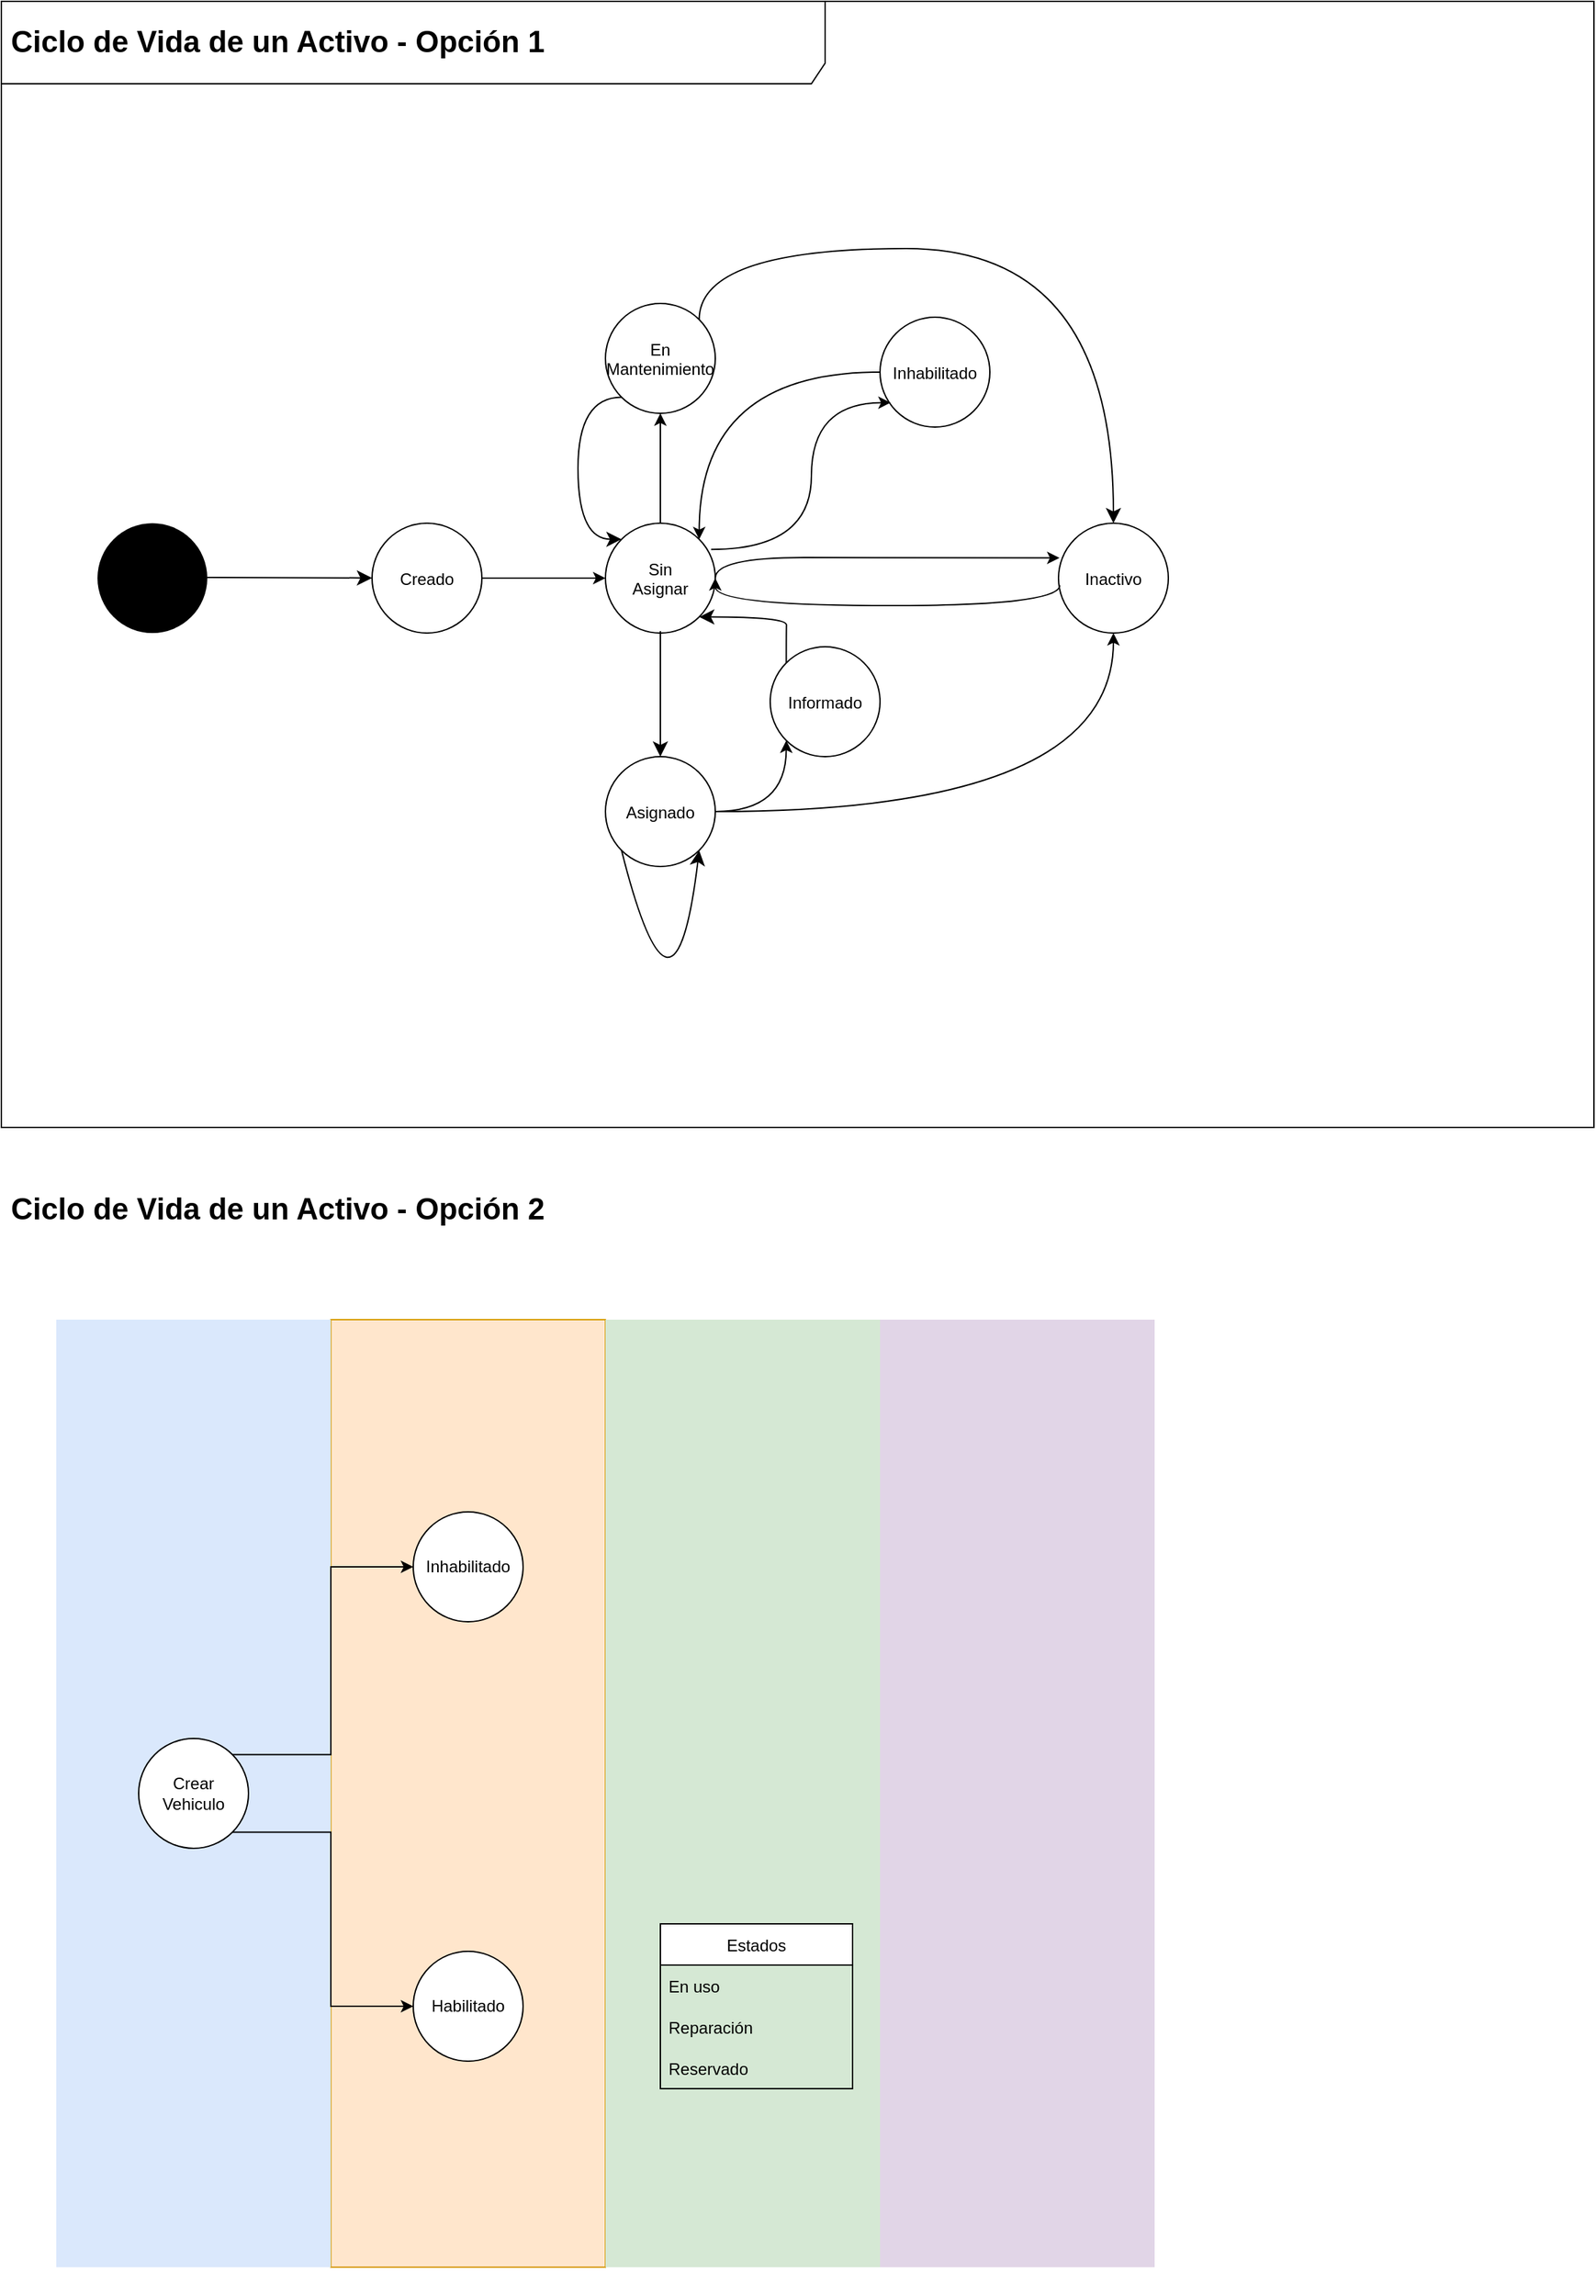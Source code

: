 <mxfile version="16.2.7" type="github">
  <diagram id="9fw6fWgfyL_nY5y5QZao" name="Opción 1">
    <mxGraphModel dx="1422" dy="762" grid="1" gridSize="10" guides="1" tooltips="1" connect="1" arrows="1" fold="1" page="1" pageScale="1" pageWidth="1169" pageHeight="827" math="0" shadow="0">
      <root>
        <mxCell id="0" />
        <mxCell id="1" parent="0" />
        <mxCell id="56lBwPPq4AMo4LWb5H_u-5" value="" style="rounded=0;whiteSpace=wrap;html=1;fillColor=#ffe6cc;strokeColor=#d79b00;" vertex="1" parent="1">
          <mxGeometry x="240" y="960" width="200" height="690" as="geometry" />
        </mxCell>
        <mxCell id="56lBwPPq4AMo4LWb5H_u-1" value="&lt;font style=&quot;font-size: 22px&quot;&gt;&lt;b&gt;Ciclo de Vida de un Activo - Opción 2&lt;/b&gt;&lt;/font&gt;" style="shape=umlFrame;whiteSpace=wrap;html=1;width=600;height=60;boundedLbl=1;verticalAlign=middle;align=left;spacingLeft=5;strokeColor=none;" vertex="1" parent="1">
          <mxGeometry y="850" width="1160" height="820" as="geometry" />
        </mxCell>
        <mxCell id="56lBwPPq4AMo4LWb5H_u-4" value="" style="rounded=0;whiteSpace=wrap;html=1;fillColor=#dae8fc;strokeColor=none;" vertex="1" parent="1">
          <mxGeometry x="40" y="960" width="200" height="690" as="geometry" />
        </mxCell>
        <mxCell id="5fb2iIqXQqe1BXmPkbBv-1" value="" style="ellipse;fillColor=#000000;strokeColor=none;" parent="1" vertex="1">
          <mxGeometry x="70" y="380" width="80" height="80" as="geometry" />
        </mxCell>
        <mxCell id="5fb2iIqXQqe1BXmPkbBv-6" value="" style="edgeStyle=orthogonalEdgeStyle;rounded=0;orthogonalLoop=1;jettySize=auto;html=1;endArrow=classic;endFill=1;curved=1;exitX=1;exitY=0.5;exitDx=0;exitDy=0;entryX=0;entryY=0.5;entryDx=0;entryDy=0;" parent="1" source="5fb2iIqXQqe1BXmPkbBv-3" target="5fb2iIqXQqe1BXmPkbBv-5" edge="1">
          <mxGeometry relative="1" as="geometry" />
        </mxCell>
        <mxCell id="5fb2iIqXQqe1BXmPkbBv-3" value="Creado" style="ellipse;fillColor=#ffffff;strokeColor=#000000;" parent="1" vertex="1">
          <mxGeometry x="270" y="380" width="80" height="80" as="geometry" />
        </mxCell>
        <mxCell id="5fb2iIqXQqe1BXmPkbBv-4" value="" style="endArrow=classic;startArrow=none;endFill=1;startFill=0;endSize=8;html=1;verticalAlign=bottom;labelBackgroundColor=none;strokeWidth=1;rounded=0;" parent="1" target="5fb2iIqXQqe1BXmPkbBv-3" edge="1">
          <mxGeometry width="160" relative="1" as="geometry">
            <mxPoint x="150" y="419.44" as="sourcePoint" />
            <mxPoint x="270" y="419" as="targetPoint" />
          </mxGeometry>
        </mxCell>
        <mxCell id="5fb2iIqXQqe1BXmPkbBv-15" value="" style="edgeStyle=orthogonalEdgeStyle;curved=1;rounded=0;orthogonalLoop=1;jettySize=auto;html=1;endArrow=classic;endFill=1;exitX=0.5;exitY=0;exitDx=0;exitDy=0;entryX=0.5;entryY=1;entryDx=0;entryDy=0;" parent="1" source="5fb2iIqXQqe1BXmPkbBv-5" target="5fb2iIqXQqe1BXmPkbBv-14" edge="1">
          <mxGeometry relative="1" as="geometry">
            <Array as="points">
              <mxPoint x="480" y="340" />
              <mxPoint x="480" y="340" />
            </Array>
          </mxGeometry>
        </mxCell>
        <mxCell id="5fb2iIqXQqe1BXmPkbBv-5" value="Sin&#xa;Asignar" style="ellipse;fillColor=#ffffff;strokeColor=#000000;" parent="1" vertex="1">
          <mxGeometry x="440" y="380" width="80" height="80" as="geometry" />
        </mxCell>
        <mxCell id="5fb2iIqXQqe1BXmPkbBv-10" value="" style="edgeStyle=orthogonalEdgeStyle;curved=1;rounded=0;orthogonalLoop=1;jettySize=auto;html=1;endArrow=classic;endFill=1;entryX=0;entryY=1;entryDx=0;entryDy=0;" parent="1" source="5fb2iIqXQqe1BXmPkbBv-7" target="5fb2iIqXQqe1BXmPkbBv-9" edge="1">
          <mxGeometry relative="1" as="geometry">
            <Array as="points">
              <mxPoint x="572" y="590" />
            </Array>
          </mxGeometry>
        </mxCell>
        <mxCell id="5fb2iIqXQqe1BXmPkbBv-23" value="" style="edgeStyle=orthogonalEdgeStyle;curved=1;rounded=0;orthogonalLoop=1;jettySize=auto;html=1;endArrow=classic;endFill=1;" parent="1" source="5fb2iIqXQqe1BXmPkbBv-7" target="5fb2iIqXQqe1BXmPkbBv-22" edge="1">
          <mxGeometry relative="1" as="geometry" />
        </mxCell>
        <mxCell id="5fb2iIqXQqe1BXmPkbBv-7" value="Asignado" style="ellipse;fillColor=#ffffff;strokeColor=#000000;" parent="1" vertex="1">
          <mxGeometry x="440" y="550" width="80" height="80" as="geometry" />
        </mxCell>
        <mxCell id="5fb2iIqXQqe1BXmPkbBv-9" value="Informado" style="ellipse;fillColor=#ffffff;strokeColor=#000000;" parent="1" vertex="1">
          <mxGeometry x="560" y="470" width="80" height="80" as="geometry" />
        </mxCell>
        <mxCell id="5fb2iIqXQqe1BXmPkbBv-11" value="" style="endArrow=classic;startArrow=none;endFill=1;startFill=0;endSize=8;html=1;verticalAlign=bottom;labelBackgroundColor=none;strokeWidth=1;rounded=0;entryX=1;entryY=1;entryDx=0;entryDy=0;exitX=0;exitY=0;exitDx=0;exitDy=0;edgeStyle=orthogonalEdgeStyle;curved=1;" parent="1" source="5fb2iIqXQqe1BXmPkbBv-9" target="5fb2iIqXQqe1BXmPkbBv-5" edge="1">
          <mxGeometry width="160" relative="1" as="geometry">
            <mxPoint x="160" y="429.44" as="sourcePoint" />
            <mxPoint x="280" y="430" as="targetPoint" />
            <Array as="points">
              <mxPoint x="572" y="460" />
              <mxPoint x="572" y="448" />
            </Array>
          </mxGeometry>
        </mxCell>
        <mxCell id="5fb2iIqXQqe1BXmPkbBv-12" value="" style="endArrow=classic;startArrow=none;endFill=1;startFill=0;endSize=8;html=1;verticalAlign=bottom;labelBackgroundColor=none;strokeWidth=1;rounded=0;exitX=0.5;exitY=1;exitDx=0;exitDy=0;entryX=0.5;entryY=0;entryDx=0;entryDy=0;edgeStyle=orthogonalEdgeStyle;curved=1;" parent="1" source="5fb2iIqXQqe1BXmPkbBv-5" target="5fb2iIqXQqe1BXmPkbBv-7" edge="1">
          <mxGeometry width="160" relative="1" as="geometry">
            <mxPoint x="170" y="439.44" as="sourcePoint" />
            <mxPoint x="290" y="440" as="targetPoint" />
            <Array as="points">
              <mxPoint x="480" y="450" />
              <mxPoint x="480" y="450" />
            </Array>
          </mxGeometry>
        </mxCell>
        <mxCell id="5fb2iIqXQqe1BXmPkbBv-13" value="" style="endArrow=classic;startArrow=none;endFill=1;startFill=0;endSize=8;html=1;verticalAlign=bottom;labelBackgroundColor=none;strokeWidth=1;rounded=0;exitX=0;exitY=1;exitDx=0;exitDy=0;entryX=1;entryY=1;entryDx=0;entryDy=0;edgeStyle=orthogonalEdgeStyle;curved=1;" parent="1" source="5fb2iIqXQqe1BXmPkbBv-7" target="5fb2iIqXQqe1BXmPkbBv-7" edge="1">
          <mxGeometry width="160" relative="1" as="geometry">
            <mxPoint x="180" y="449.44" as="sourcePoint" />
            <mxPoint x="300" y="450" as="targetPoint" />
            <Array as="points">
              <mxPoint x="490" y="770" />
            </Array>
          </mxGeometry>
        </mxCell>
        <mxCell id="5fb2iIqXQqe1BXmPkbBv-14" value="En &#xa;Mantenimiento" style="ellipse;fillColor=#ffffff;strokeColor=#000000;" parent="1" vertex="1">
          <mxGeometry x="440" y="220" width="80" height="80" as="geometry" />
        </mxCell>
        <mxCell id="5fb2iIqXQqe1BXmPkbBv-16" value="Inhabilitado" style="ellipse;fillColor=#ffffff;strokeColor=#000000;" parent="1" vertex="1">
          <mxGeometry x="640" y="230" width="80" height="80" as="geometry" />
        </mxCell>
        <mxCell id="5fb2iIqXQqe1BXmPkbBv-18" value="" style="endArrow=classic;startArrow=none;endFill=1;startFill=0;endSize=8;html=1;verticalAlign=bottom;labelBackgroundColor=none;strokeWidth=1;rounded=0;exitX=0;exitY=1;exitDx=0;exitDy=0;entryX=0;entryY=0;entryDx=0;entryDy=0;edgeStyle=orthogonalEdgeStyle;curved=1;" parent="1" source="5fb2iIqXQqe1BXmPkbBv-14" target="5fb2iIqXQqe1BXmPkbBv-5" edge="1">
          <mxGeometry width="160" relative="1" as="geometry">
            <mxPoint x="190" y="459.44" as="sourcePoint" />
            <mxPoint x="310" y="460" as="targetPoint" />
            <Array as="points">
              <mxPoint x="420" y="288" />
              <mxPoint x="420" y="392" />
            </Array>
          </mxGeometry>
        </mxCell>
        <mxCell id="5fb2iIqXQqe1BXmPkbBv-21" value="" style="edgeStyle=orthogonalEdgeStyle;curved=1;rounded=0;orthogonalLoop=1;jettySize=auto;html=1;endArrow=classic;endFill=1;exitX=0;exitY=0.5;exitDx=0;exitDy=0;entryX=1;entryY=0;entryDx=0;entryDy=0;" parent="1" source="5fb2iIqXQqe1BXmPkbBv-16" target="5fb2iIqXQqe1BXmPkbBv-5" edge="1">
          <mxGeometry relative="1" as="geometry">
            <mxPoint x="530.0" y="260.048" as="sourcePoint" />
            <mxPoint x="850" y="210" as="targetPoint" />
            <Array as="points">
              <mxPoint x="509" y="270" />
            </Array>
          </mxGeometry>
        </mxCell>
        <mxCell id="5fb2iIqXQqe1BXmPkbBv-22" value="Inactivo" style="ellipse;fillColor=#ffffff;strokeColor=#000000;" parent="1" vertex="1">
          <mxGeometry x="770" y="380" width="80" height="80" as="geometry" />
        </mxCell>
        <mxCell id="5fb2iIqXQqe1BXmPkbBv-24" value="" style="endArrow=classic;startArrow=none;endFill=1;startFill=0;endSize=8;html=1;verticalAlign=bottom;labelBackgroundColor=none;strokeWidth=1;rounded=0;exitX=1;exitY=0;exitDx=0;exitDy=0;entryX=0.5;entryY=0;entryDx=0;entryDy=0;edgeStyle=orthogonalEdgeStyle;curved=1;" parent="1" source="5fb2iIqXQqe1BXmPkbBv-14" target="5fb2iIqXQqe1BXmPkbBv-22" edge="1">
          <mxGeometry width="160" relative="1" as="geometry">
            <mxPoint x="461.716" y="298.284" as="sourcePoint" />
            <mxPoint x="461.716" y="401.716" as="targetPoint" />
            <Array as="points">
              <mxPoint x="508" y="180" />
              <mxPoint x="810" y="180" />
            </Array>
          </mxGeometry>
        </mxCell>
        <mxCell id="5fb2iIqXQqe1BXmPkbBv-25" value="" style="edgeStyle=orthogonalEdgeStyle;rounded=0;orthogonalLoop=1;jettySize=auto;html=1;endArrow=classic;endFill=1;curved=1;exitX=1;exitY=0.5;exitDx=0;exitDy=0;entryX=0.009;entryY=0.316;entryDx=0;entryDy=0;entryPerimeter=0;" parent="1" source="5fb2iIqXQqe1BXmPkbBv-5" target="5fb2iIqXQqe1BXmPkbBv-22" edge="1">
          <mxGeometry relative="1" as="geometry">
            <mxPoint x="360" y="430" as="sourcePoint" />
            <mxPoint x="450" y="430" as="targetPoint" />
            <Array as="points">
              <mxPoint x="520" y="405" />
              <mxPoint x="650" y="405" />
            </Array>
          </mxGeometry>
        </mxCell>
        <mxCell id="5fb2iIqXQqe1BXmPkbBv-26" value="" style="edgeStyle=orthogonalEdgeStyle;curved=1;rounded=0;orthogonalLoop=1;jettySize=auto;html=1;endArrow=classic;endFill=1;exitX=0.962;exitY=0.239;exitDx=0;exitDy=0;entryX=0.097;entryY=0.778;entryDx=0;entryDy=0;entryPerimeter=0;exitPerimeter=0;" parent="1" source="5fb2iIqXQqe1BXmPkbBv-5" target="5fb2iIqXQqe1BXmPkbBv-16" edge="1">
          <mxGeometry relative="1" as="geometry">
            <mxPoint x="490" y="390.0" as="sourcePoint" />
            <mxPoint x="490" y="310" as="targetPoint" />
            <Array as="points">
              <mxPoint x="590" y="399" />
              <mxPoint x="590" y="292" />
            </Array>
          </mxGeometry>
        </mxCell>
        <mxCell id="5fb2iIqXQqe1BXmPkbBv-27" value="" style="edgeStyle=orthogonalEdgeStyle;rounded=0;orthogonalLoop=1;jettySize=auto;html=1;endArrow=classic;endFill=1;curved=1;entryX=1;entryY=0.5;entryDx=0;entryDy=0;exitX=0.011;exitY=0.566;exitDx=0;exitDy=0;exitPerimeter=0;" parent="1" source="5fb2iIqXQqe1BXmPkbBv-22" target="5fb2iIqXQqe1BXmPkbBv-5" edge="1">
          <mxGeometry relative="1" as="geometry">
            <mxPoint x="760" y="480" as="sourcePoint" />
            <mxPoint x="780.72" y="415.28" as="targetPoint" />
            <Array as="points">
              <mxPoint x="771" y="440" />
              <mxPoint x="520" y="440" />
            </Array>
          </mxGeometry>
        </mxCell>
        <mxCell id="5fb2iIqXQqe1BXmPkbBv-28" value="&lt;font style=&quot;font-size: 22px&quot;&gt;&lt;b&gt;Ciclo de Vida de un Activo - Opción 1&lt;/b&gt;&lt;/font&gt;" style="shape=umlFrame;whiteSpace=wrap;html=1;width=600;height=60;boundedLbl=1;verticalAlign=middle;align=left;spacingLeft=5;" parent="1" vertex="1">
          <mxGeometry width="1160" height="820" as="geometry" />
        </mxCell>
        <mxCell id="56lBwPPq4AMo4LWb5H_u-10" style="edgeStyle=orthogonalEdgeStyle;rounded=0;orthogonalLoop=1;jettySize=auto;html=1;exitX=1;exitY=0;exitDx=0;exitDy=0;entryX=0;entryY=0.5;entryDx=0;entryDy=0;" edge="1" parent="1" source="56lBwPPq4AMo4LWb5H_u-2" target="56lBwPPq4AMo4LWb5H_u-8">
          <mxGeometry relative="1" as="geometry" />
        </mxCell>
        <mxCell id="56lBwPPq4AMo4LWb5H_u-11" style="edgeStyle=orthogonalEdgeStyle;rounded=0;orthogonalLoop=1;jettySize=auto;html=1;exitX=1;exitY=1;exitDx=0;exitDy=0;entryX=0;entryY=0.5;entryDx=0;entryDy=0;" edge="1" parent="1" source="56lBwPPq4AMo4LWb5H_u-2" target="56lBwPPq4AMo4LWb5H_u-9">
          <mxGeometry relative="1" as="geometry" />
        </mxCell>
        <mxCell id="56lBwPPq4AMo4LWb5H_u-2" value="Crear Vehiculo" style="ellipse;whiteSpace=wrap;html=1;aspect=fixed;" vertex="1" parent="1">
          <mxGeometry x="100" y="1265" width="80" height="80" as="geometry" />
        </mxCell>
        <mxCell id="56lBwPPq4AMo4LWb5H_u-6" value="" style="rounded=0;whiteSpace=wrap;html=1;fillColor=#d5e8d4;strokeColor=none;" vertex="1" parent="1">
          <mxGeometry x="440" y="960" width="200" height="690" as="geometry" />
        </mxCell>
        <mxCell id="56lBwPPq4AMo4LWb5H_u-7" value="" style="rounded=0;whiteSpace=wrap;html=1;fillColor=#e1d5e7;strokeColor=none;" vertex="1" parent="1">
          <mxGeometry x="640" y="960" width="200" height="690" as="geometry" />
        </mxCell>
        <mxCell id="56lBwPPq4AMo4LWb5H_u-8" value="Inhabilitado" style="ellipse;whiteSpace=wrap;html=1;aspect=fixed;" vertex="1" parent="1">
          <mxGeometry x="300" y="1100" width="80" height="80" as="geometry" />
        </mxCell>
        <mxCell id="56lBwPPq4AMo4LWb5H_u-9" value="Habilitado" style="ellipse;whiteSpace=wrap;html=1;aspect=fixed;" vertex="1" parent="1">
          <mxGeometry x="300" y="1420" width="80" height="80" as="geometry" />
        </mxCell>
        <mxCell id="56lBwPPq4AMo4LWb5H_u-13" value="Estados" style="swimlane;fontStyle=0;childLayout=stackLayout;horizontal=1;startSize=30;horizontalStack=0;resizeParent=1;resizeParentMax=0;resizeLast=0;collapsible=1;marginBottom=0;" vertex="1" parent="1">
          <mxGeometry x="480" y="1400" width="140" height="120" as="geometry">
            <mxRectangle x="480" y="1400" width="80" height="30" as="alternateBounds" />
          </mxGeometry>
        </mxCell>
        <mxCell id="56lBwPPq4AMo4LWb5H_u-14" value="En uso" style="text;strokeColor=none;fillColor=none;align=left;verticalAlign=middle;spacingLeft=4;spacingRight=4;overflow=hidden;points=[[0,0.5],[1,0.5]];portConstraint=eastwest;rotatable=0;" vertex="1" parent="56lBwPPq4AMo4LWb5H_u-13">
          <mxGeometry y="30" width="140" height="30" as="geometry" />
        </mxCell>
        <mxCell id="56lBwPPq4AMo4LWb5H_u-15" value="Reparación" style="text;strokeColor=none;fillColor=none;align=left;verticalAlign=middle;spacingLeft=4;spacingRight=4;overflow=hidden;points=[[0,0.5],[1,0.5]];portConstraint=eastwest;rotatable=0;" vertex="1" parent="56lBwPPq4AMo4LWb5H_u-13">
          <mxGeometry y="60" width="140" height="30" as="geometry" />
        </mxCell>
        <mxCell id="56lBwPPq4AMo4LWb5H_u-16" value="Reservado" style="text;strokeColor=none;fillColor=none;align=left;verticalAlign=middle;spacingLeft=4;spacingRight=4;overflow=hidden;points=[[0,0.5],[1,0.5]];portConstraint=eastwest;rotatable=0;" vertex="1" parent="56lBwPPq4AMo4LWb5H_u-13">
          <mxGeometry y="90" width="140" height="30" as="geometry" />
        </mxCell>
      </root>
    </mxGraphModel>
  </diagram>
</mxfile>
